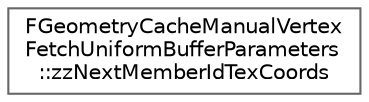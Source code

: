 digraph "Graphical Class Hierarchy"
{
 // INTERACTIVE_SVG=YES
 // LATEX_PDF_SIZE
  bgcolor="transparent";
  edge [fontname=Helvetica,fontsize=10,labelfontname=Helvetica,labelfontsize=10];
  node [fontname=Helvetica,fontsize=10,shape=box,height=0.2,width=0.4];
  rankdir="LR";
  Node0 [id="Node000000",label="FGeometryCacheManualVertex\lFetchUniformBufferParameters\l::zzNextMemberIdTexCoords",height=0.2,width=0.4,color="grey40", fillcolor="white", style="filled",URL="$dd/d39/structFGeometryCacheManualVertexFetchUniformBufferParameters_1_1zzNextMemberIdTexCoords.html",tooltip=" "];
}
